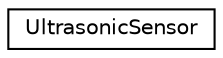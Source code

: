 digraph "Graphical Class Hierarchy"
{
 // LATEX_PDF_SIZE
  edge [fontname="Helvetica",fontsize="10",labelfontname="Helvetica",labelfontsize="10"];
  node [fontname="Helvetica",fontsize="10",shape=record];
  rankdir="LR";
  Node0 [label="UltrasonicSensor",height=0.2,width=0.4,color="black", fillcolor="white", style="filled",URL="$classUltrasonicSensor.html",tooltip="Provides functionality for interfacing with an ultrasonic sensor for distance measurement."];
}
